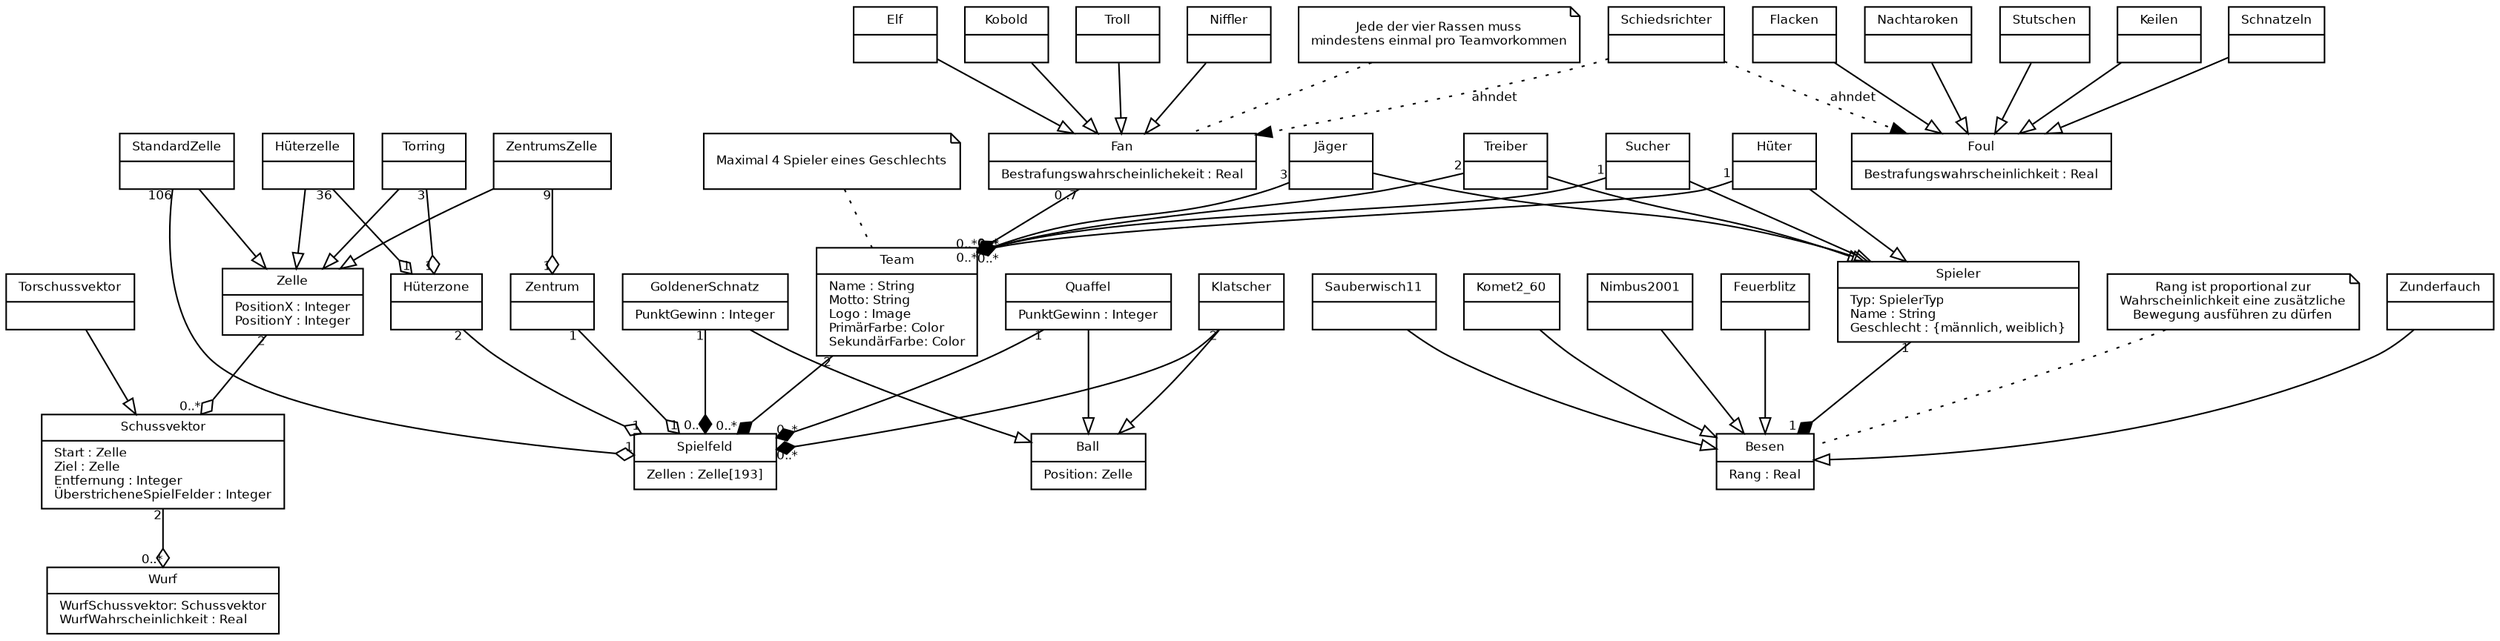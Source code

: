 digraph G {
    fontname = "Bitstream Vera Sans"
    fontsize = 8

    node [
        fontname = "Bitstream Vera Sans"
        fontsize = 8
        shape = "record"
    ]

    edge [
        fontname = "Bitstream Vera Sans"
        fontsize = 8
        arrowhead = "onormal"
    ]

    Spielfeld [
        label = "{Spielfeld|Zellen : Zelle[193]\l}"
    ]

    Zelle [
        label = "{Zelle|PositionX : Integer\lPositionY : Integer\l}"
    ]

    Torring [
        label = "{Torring|}"
    ]

    ZentrumsZelle [
        label = "{ZentrumsZelle|}"
    ]

    Hueterzelle [
        label = "{Hüterzelle|}"
    ]

    StandardZelle [
        label = "{StandardZelle|}"
    ]

    Hueterzone [
        label = "{Hüterzone|}"
    ]

    Zentrum [
        label = "{Zentrum|}"
    ]

    Torring -> Zelle
    ZentrumsZelle -> Zelle
    Hueterzelle -> Zelle
    StandardZelle -> Zelle

    Hueterzelle -> Hueterzone [
        arrowhead = "odiamond"
        headlabel = "1"
        taillabel = "36"
    ]

    Torring -> Hueterzone [
        arrowhead = "odiamond"
        headlabel = "1"
        taillabel = "3"
    ]

    ZentrumsZelle -> Zentrum [
        arrowhead = "odiamond"
        headlabel = "1"
        taillabel = "9"
    ]   

    Hueterzone -> Spielfeld [
        arrowhead = "odiamond"
        headlabel = "1"
        taillabel = "2"
    ]

    Zentrum -> Spielfeld [
        arrowhead = "odiamond"
        headlabel = "1"
        taillabel = "1"
    ]

    StandardZelle -> Spielfeld [
        arrowhead = "odiamond"
        headlabel = "1"
        taillabel = "106"
    ]

    Schussvektor [
        label = "{Schussvektor|Start : Zelle\lZiel : Zelle\lEntfernung : Integer\lÜberstricheneSpielFelder : Integer\l}"
    ]

    Torschussvektor [
        label = "{Torschussvektor|}"
    ]

    Torschussvektor -> Schussvektor

    Wurf [
        label = "{Wurf|WurfSchussvektor: Schussvektor\lWurfWahrscheinlichkeit : Real\l}"
    ]

    Schussvektor -> Wurf [
        arrowhead = "odiamond";
        headlabel = "0..*"
        taillabel = "2"
    ]

    Zelle -> Schussvektor [
        arrowhead = "odiamond";
        headlabel = "0..*"
        taillabel = "2"
    ]

    Ball [
        label = "{Ball|Position: Zelle\l}"
    ]

    Quaffel [
        label = "{Quaffel|PunktGewinn : Integer}"
    ]
    Klatscher [
        label = "{Klatscher|}"
    ]
    GoldenerSchnatz [
        label = "{GoldenerSchnatz|PunktGewinn : Integer}"
    ]

    Quaffel -> Ball
    Klatscher -> Ball
    GoldenerSchnatz -> Ball

    Quaffel -> Spielfeld [
        arrowhead = "diamond"
        headlabel = "0..*"
        taillabel = "1"
    ]

    Klatscher -> Spielfeld [
        arrowhead = "diamond"
        headlabel = "0..*"
        taillabel = "2"
    ]

    GoldenerSchnatz -> Spielfeld [
        arrowhead = "diamond"
        headlabel = "0..*"
        taillabel = "1"
    ]

    Besen [
        label = "{Besen|Rang : Real}"
    ]

    BesenAnnotation [
        label = "Rang ist proportional zur\nWahrscheinlichkeit eine zusätzliche\nBewegung ausführen zu dürfen"
        shape = "note"
    ]

    BesenAnnotation -> Besen [
        arrowhead = "none"
        style = "dotted"
    ]

    Zunderfauch [
        label = "{Zunderfauch|}"
    ]

    Sauberwisch11 [
        label = "{Sauberwisch11|}"
    ]

    Komet2_60 [
        label = "{Komet2_60|}"
    ]

    Nimbus2001 [
        label = "{Nimbus2001|}"
    ]

    Feuerblitz [
        label = "{Feuerblitz|}"
    ]

    Zunderfauch -> Besen
    Sauberwisch11 -> Besen
    Komet2_60 -> Besen
    Nimbus2001 -> Besen
    Feuerblitz -> Besen

    Team [
        label = "{Team|Name : String\lMotto: String\lLogo : Image\lPrimärFarbe: Color\lSekundärFarbe: Color\l}"
    ]

    TeamAnn [
        label = "Maximal 4 Spieler eines Geschlechts"
        shape = "note"
    ]

    TeamAnn -> Team [
        arrowhead = "none"
        style = "dotted"
    ]

    Spieler [
        label = "{Spieler|Typ: SpielerTyp\lName : String\lGeschlecht : \{männlich, weiblich\}\l}"
    ]

    Jaeger [
        label = "{Jäger|}"
    ]

    Treiber [
        label = "{Treiber|}"
    ]
    Hueter [
        label = "{Hüter|}"
    ]
    Sucher [
        label = "{Sucher|}"
    ]

    Jaeger -> Spieler
    Treiber -> Spieler
    Hueter -> Spieler
    Sucher -> Spieler

    Jaeger -> Team [
        arrowhead = "diamond"
        headlabel = "0..*"
        taillabel = "3"
    ]
    Treiber -> Team [
        arrowhead = "diamond"
        headlabel = "0..*"
        taillabel = "2"
    ]
    Hueter -> Team [
        arrowhead = "diamond"
        headlabel = "0..*"
        taillabel = "1"
    ]
    Sucher -> Team [
        arrowhead = "diamond"
        headlabel = "0..*"
        taillabel = "1"
    ]
    Spieler -> Besen [
        arrowhead = "diamond"
        headlabel = "1"
        taillabel = "1"
    ]

    Team -> Spielfeld [
        arrowhead = "diamond"
        headlabel = "0..*"
        taillabel = "2"
    ]


    Fan [
        label = "{Fan|Bestrafungswahrscheinlichekeit : Real\l}"
    ]

    Elf [
        label = "{Elf|}"
    ]

    Kobold [
        label = "{Kobold|}"
    ]

    Troll [
        label = "{Troll|}"
    ]

    Niffler [
        label = "{Niffler|}"
    ]

    Elf -> Fan
    Kobold -> Fan
    Troll -> Fan
    Niffler -> Fan

    Fan -> Team [
        arrowhead = "diamond"
        headlabel = "0..*"
        taillabel = "0..7"
    ]

    FanAnn [
        label = "Jede der vier Rassen muss\nmindestens einmal pro Teamvorkommen"
        shape = "note"
    ]

    FanAnn -> Fan [
        arrowhead = "none"
        style = "dotted"
    ]

    Foul [
        label = "{Foul|Bestrafungswahrscheinlichkeit : Real\l}"
    ]

    Flacken [
        label = "{Flacken|}"
    ]

    Nachtaroken [
        label = "{Nachtaroken|}"
    ]

    Stutschen [
        label = "{Stutschen|}"
    ]

    Keilen [
        label = "{Keilen|}"
    ]

    Schnatzeln [
        label = "{Schnatzeln|}"
    ]

    Flacken -> Foul
    Nachtaroken -> Foul
    Stutschen -> Foul
    Keilen -> Foul
    Schnatzeln -> Foul

    Schiedsrichter [
        label = "{Schiedsrichter|\l}"
    ]

    Schiedsrichter -> Foul [
        style = "dotted"
        arrowhead = "normal"
        label = "ahndet"
    ]

    Schiedsrichter -> Fan [
        style = "dotted"
        arrowhead = "normal"
        label = "ahndet"
    ]
}    
